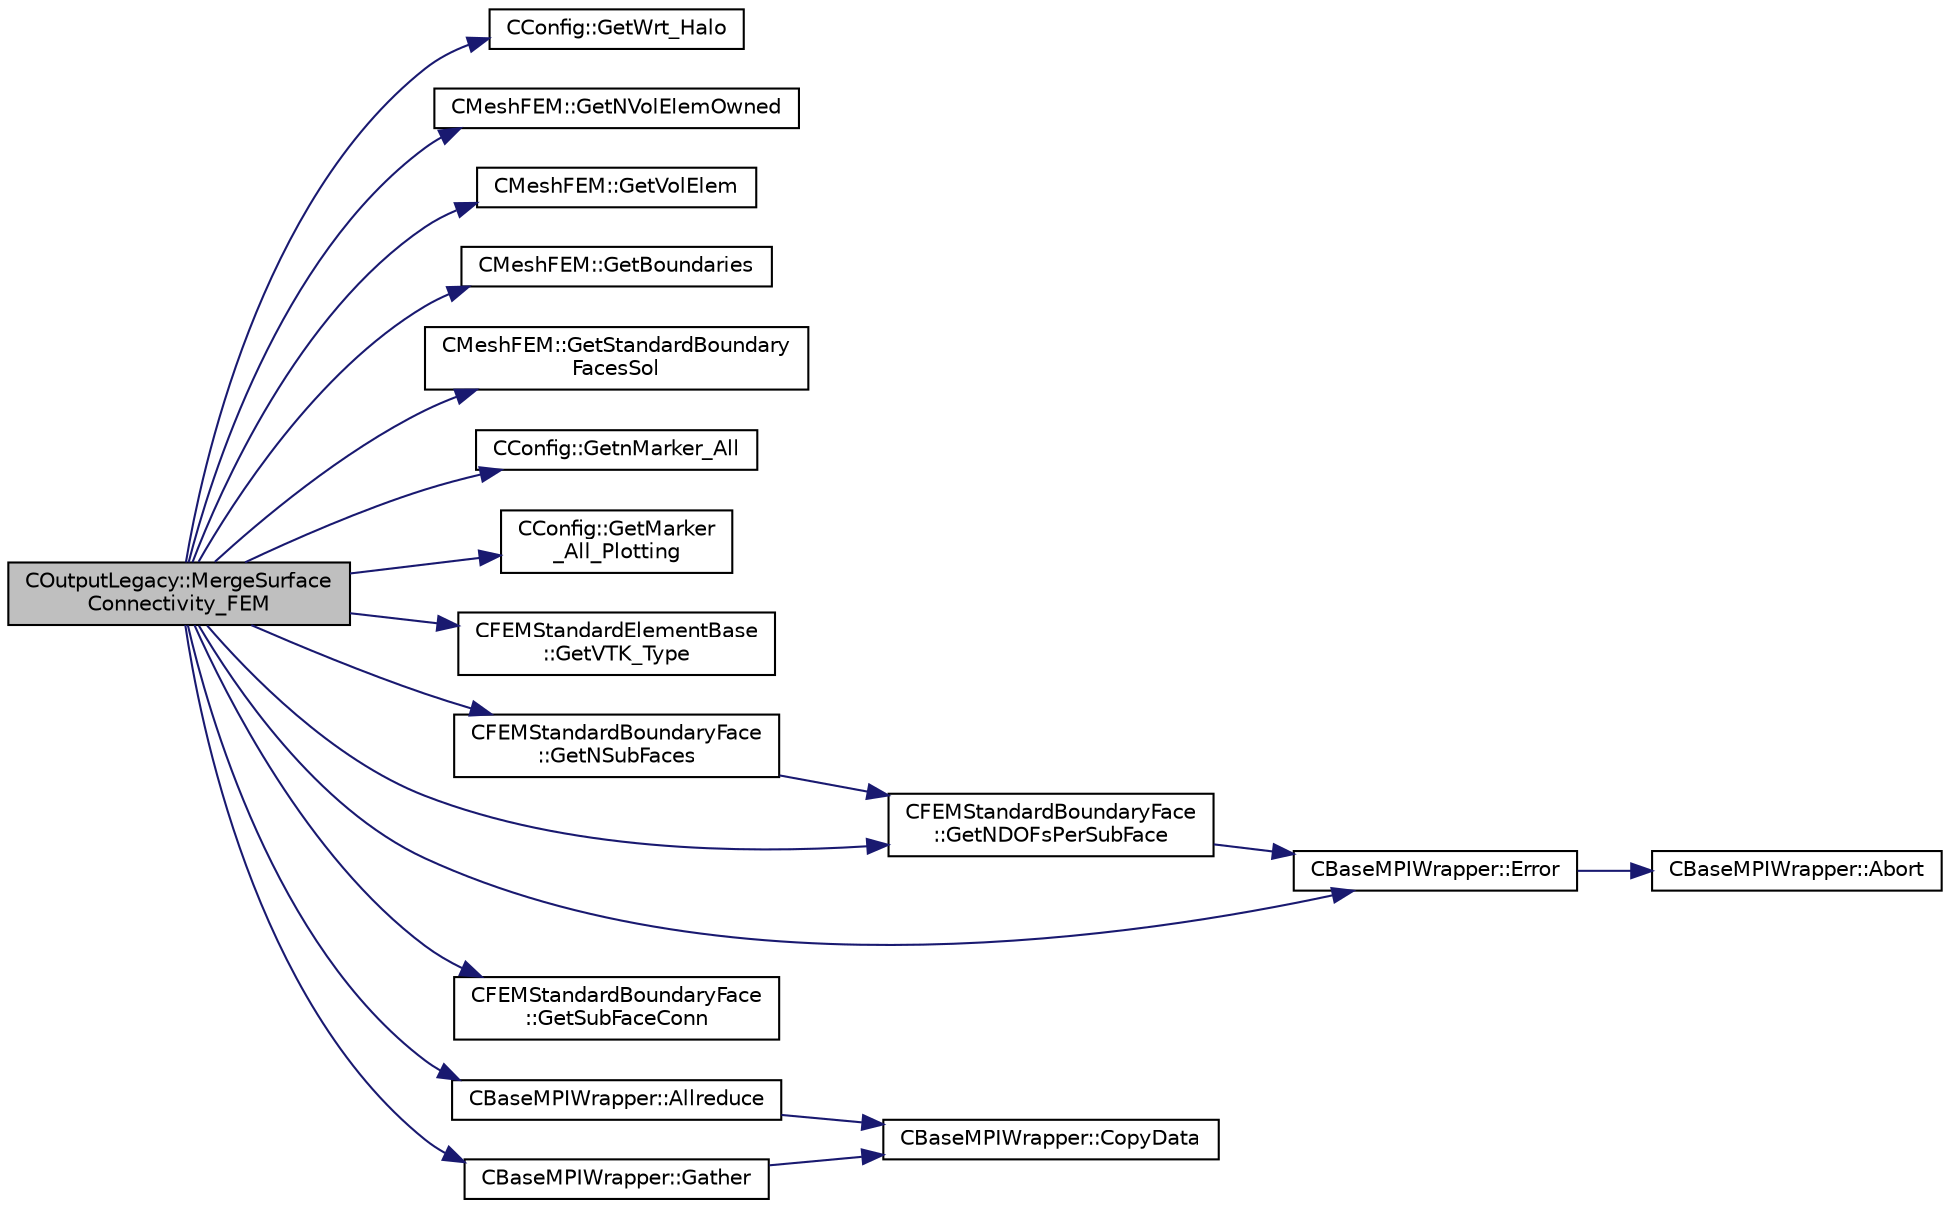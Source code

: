 digraph "COutputLegacy::MergeSurfaceConnectivity_FEM"
{
  edge [fontname="Helvetica",fontsize="10",labelfontname="Helvetica",labelfontsize="10"];
  node [fontname="Helvetica",fontsize="10",shape=record];
  rankdir="LR";
  Node599 [label="COutputLegacy::MergeSurface\lConnectivity_FEM",height=0.2,width=0.4,color="black", fillcolor="grey75", style="filled", fontcolor="black"];
  Node599 -> Node600 [color="midnightblue",fontsize="10",style="solid",fontname="Helvetica"];
  Node600 [label="CConfig::GetWrt_Halo",height=0.2,width=0.4,color="black", fillcolor="white", style="filled",URL="$class_c_config.html#a3d32189ce78a3e64358b9d5030606ffa",tooltip="Get information about writing rind layers to the solution files. "];
  Node599 -> Node601 [color="midnightblue",fontsize="10",style="solid",fontname="Helvetica"];
  Node601 [label="CMeshFEM::GetNVolElemOwned",height=0.2,width=0.4,color="black", fillcolor="white", style="filled",URL="$class_c_mesh_f_e_m.html#a665c7319b3d55a66ba83cd074b35f9a5",tooltip="Function, which makes available the number of owned volume elements in the local FEM mesh..."];
  Node599 -> Node602 [color="midnightblue",fontsize="10",style="solid",fontname="Helvetica"];
  Node602 [label="CMeshFEM::GetVolElem",height=0.2,width=0.4,color="black", fillcolor="white", style="filled",URL="$class_c_mesh_f_e_m.html#a838a7b4f4ad6edcf019a90113a09b290",tooltip="Function, which makes available the volume elements in the local FEM mesh. "];
  Node599 -> Node603 [color="midnightblue",fontsize="10",style="solid",fontname="Helvetica"];
  Node603 [label="CMeshFEM::GetBoundaries",height=0.2,width=0.4,color="black", fillcolor="white", style="filled",URL="$class_c_mesh_f_e_m.html#ab056ee4e0e2283a391d35c5412406c1d",tooltip="Function, which makes available the boundaries of the local FEM mesh. "];
  Node599 -> Node604 [color="midnightblue",fontsize="10",style="solid",fontname="Helvetica"];
  Node604 [label="CMeshFEM::GetStandardBoundary\lFacesSol",height=0.2,width=0.4,color="black", fillcolor="white", style="filled",URL="$class_c_mesh_f_e_m.html#ad52714f971aaaa67a26012d286f51090",tooltip="Function, which makes available the standard boundary faces of the solution. "];
  Node599 -> Node605 [color="midnightblue",fontsize="10",style="solid",fontname="Helvetica"];
  Node605 [label="CConfig::GetnMarker_All",height=0.2,width=0.4,color="black", fillcolor="white", style="filled",URL="$class_c_config.html#a300c4884edfc0c2acf395036439004f4",tooltip="Get the total number of boundary markers including send/receive domains. "];
  Node599 -> Node606 [color="midnightblue",fontsize="10",style="solid",fontname="Helvetica"];
  Node606 [label="CConfig::GetMarker\l_All_Plotting",height=0.2,width=0.4,color="black", fillcolor="white", style="filled",URL="$class_c_config.html#a842c696afec970f97c070b32cae79d37",tooltip="Get the plotting information for a marker val_marker. "];
  Node599 -> Node607 [color="midnightblue",fontsize="10",style="solid",fontname="Helvetica"];
  Node607 [label="CFEMStandardElementBase\l::GetVTK_Type",height=0.2,width=0.4,color="black", fillcolor="white", style="filled",URL="$class_c_f_e_m_standard_element_base.html#a3a739564577c5df4be8022f785a60c23",tooltip="Function, which makes available the type of the element. "];
  Node599 -> Node608 [color="midnightblue",fontsize="10",style="solid",fontname="Helvetica"];
  Node608 [label="CFEMStandardBoundaryFace\l::GetNSubFaces",height=0.2,width=0.4,color="black", fillcolor="white", style="filled",URL="$class_c_f_e_m_standard_boundary_face.html#a0105c39f5b81141fbda352feac8d09e0",tooltip="Function, which makes available the number of linear subfaces used for plotting, among others..."];
  Node608 -> Node609 [color="midnightblue",fontsize="10",style="solid",fontname="Helvetica"];
  Node609 [label="CFEMStandardBoundaryFace\l::GetNDOFsPerSubFace",height=0.2,width=0.4,color="black", fillcolor="white", style="filled",URL="$class_c_f_e_m_standard_boundary_face.html#a8607e35cb6b702df59cc8f429d54d022",tooltip="Function, which makes available the number of DOFs of a linear subface, used for plotting, among others, plotting. "];
  Node609 -> Node610 [color="midnightblue",fontsize="10",style="solid",fontname="Helvetica"];
  Node610 [label="CBaseMPIWrapper::Error",height=0.2,width=0.4,color="black", fillcolor="white", style="filled",URL="$class_c_base_m_p_i_wrapper.html#a04457c47629bda56704e6a8804833eeb"];
  Node610 -> Node611 [color="midnightblue",fontsize="10",style="solid",fontname="Helvetica"];
  Node611 [label="CBaseMPIWrapper::Abort",height=0.2,width=0.4,color="black", fillcolor="white", style="filled",URL="$class_c_base_m_p_i_wrapper.html#a21ef5681e2acb532d345e9bab173ef07"];
  Node599 -> Node609 [color="midnightblue",fontsize="10",style="solid",fontname="Helvetica"];
  Node599 -> Node612 [color="midnightblue",fontsize="10",style="solid",fontname="Helvetica"];
  Node612 [label="CFEMStandardBoundaryFace\l::GetSubFaceConn",height=0.2,width=0.4,color="black", fillcolor="white", style="filled",URL="$class_c_f_e_m_standard_boundary_face.html#ada45f8e04d0e5946b77b16378e5431e7",tooltip="Function, which makes available the the connectivity of the linear subfaces as a const pointer..."];
  Node599 -> Node610 [color="midnightblue",fontsize="10",style="solid",fontname="Helvetica"];
  Node599 -> Node613 [color="midnightblue",fontsize="10",style="solid",fontname="Helvetica"];
  Node613 [label="CBaseMPIWrapper::Allreduce",height=0.2,width=0.4,color="black", fillcolor="white", style="filled",URL="$class_c_base_m_p_i_wrapper.html#a637b6fd917a8ca91ce748ba88e0d66b6"];
  Node613 -> Node614 [color="midnightblue",fontsize="10",style="solid",fontname="Helvetica"];
  Node614 [label="CBaseMPIWrapper::CopyData",height=0.2,width=0.4,color="black", fillcolor="white", style="filled",URL="$class_c_base_m_p_i_wrapper.html#a4725cc1dd65b161b483e812a538a5e36"];
  Node599 -> Node615 [color="midnightblue",fontsize="10",style="solid",fontname="Helvetica"];
  Node615 [label="CBaseMPIWrapper::Gather",height=0.2,width=0.4,color="black", fillcolor="white", style="filled",URL="$class_c_base_m_p_i_wrapper.html#a39e59958c13f7fefc74062ba2ff149f1"];
  Node615 -> Node614 [color="midnightblue",fontsize="10",style="solid",fontname="Helvetica"];
}
